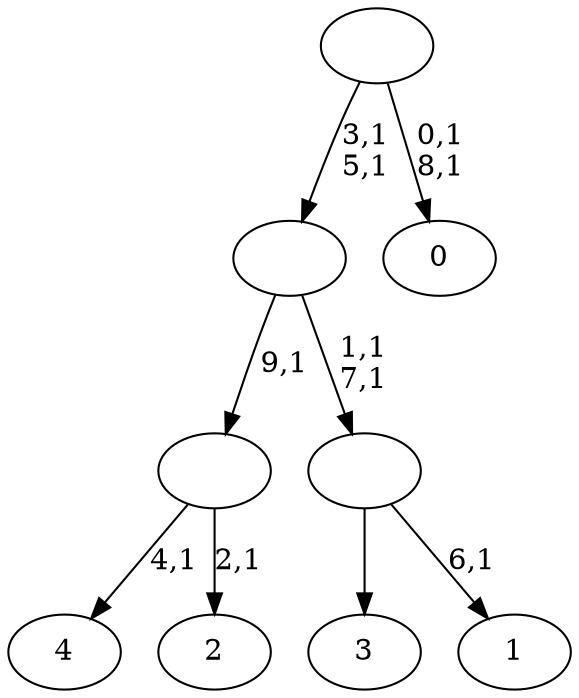 digraph T {
	15 [label="4"]
	13 [label="3"]
	12 [label="2"]
	10 [label=""]
	9 [label="1"]
	7 [label=""]
	5 [label=""]
	3 [label="0"]
	0 [label=""]
	10 -> 12 [label="2,1"]
	10 -> 15 [label="4,1"]
	7 -> 9 [label="6,1"]
	7 -> 13 [label=""]
	5 -> 7 [label="1,1\n7,1"]
	5 -> 10 [label="9,1"]
	0 -> 3 [label="0,1\n8,1"]
	0 -> 5 [label="3,1\n5,1"]
}
